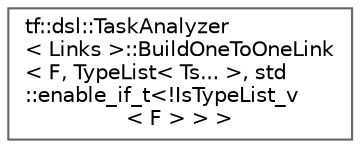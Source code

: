 digraph "类继承关系图"
{
 // LATEX_PDF_SIZE
  bgcolor="transparent";
  edge [fontname=Helvetica,fontsize=10,labelfontname=Helvetica,labelfontsize=10];
  node [fontname=Helvetica,fontsize=10,shape=box,height=0.2,width=0.4];
  rankdir="LR";
  Node0 [id="Node000000",label="tf::dsl::TaskAnalyzer\l\< Links \>::BuildOneToOneLink\l\< F, TypeList\< Ts... \>, std\l::enable_if_t\<!IsTypeList_v\l\< F \> \> \>",height=0.2,width=0.4,color="grey40", fillcolor="white", style="filled",URL="$structtf_1_1dsl_1_1_task_analyzer_1_1_build_one_to_one_link_3_01_f_00_01_type_list_3_01_ts_8_8_856484ff787b0fd097c81816cead50179.html",tooltip=" "];
}
